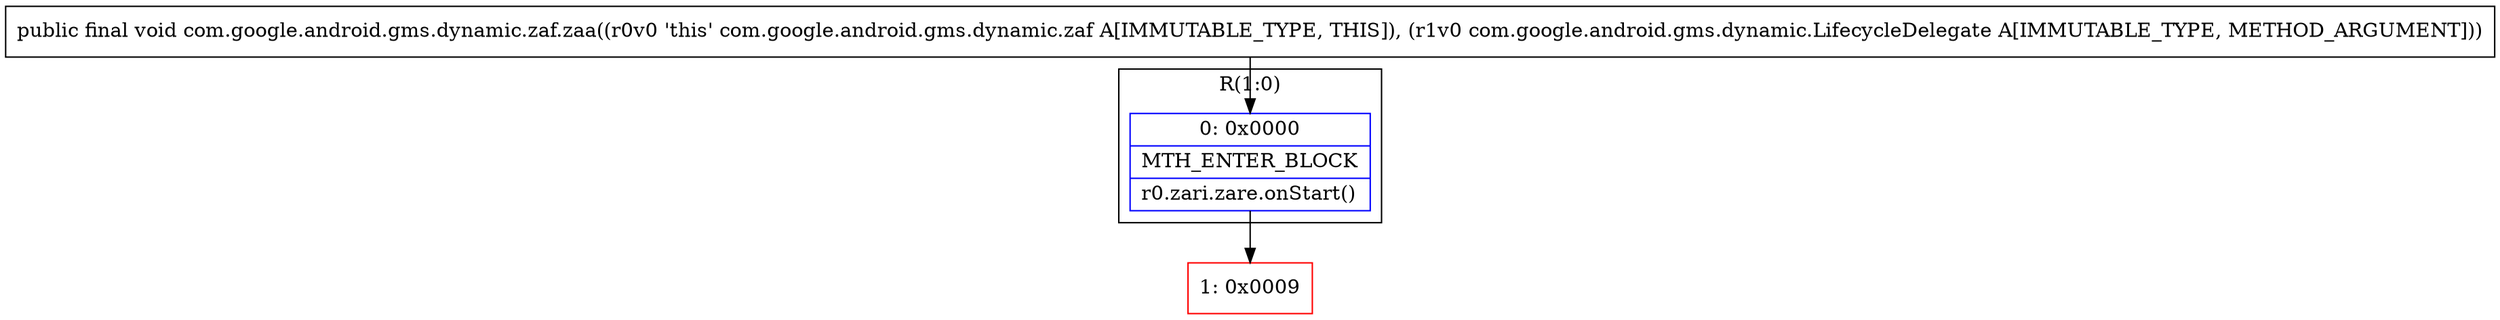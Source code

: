 digraph "CFG forcom.google.android.gms.dynamic.zaf.zaa(Lcom\/google\/android\/gms\/dynamic\/LifecycleDelegate;)V" {
subgraph cluster_Region_1861325750 {
label = "R(1:0)";
node [shape=record,color=blue];
Node_0 [shape=record,label="{0\:\ 0x0000|MTH_ENTER_BLOCK\l|r0.zari.zare.onStart()\l}"];
}
Node_1 [shape=record,color=red,label="{1\:\ 0x0009}"];
MethodNode[shape=record,label="{public final void com.google.android.gms.dynamic.zaf.zaa((r0v0 'this' com.google.android.gms.dynamic.zaf A[IMMUTABLE_TYPE, THIS]), (r1v0 com.google.android.gms.dynamic.LifecycleDelegate A[IMMUTABLE_TYPE, METHOD_ARGUMENT])) }"];
MethodNode -> Node_0;
Node_0 -> Node_1;
}

